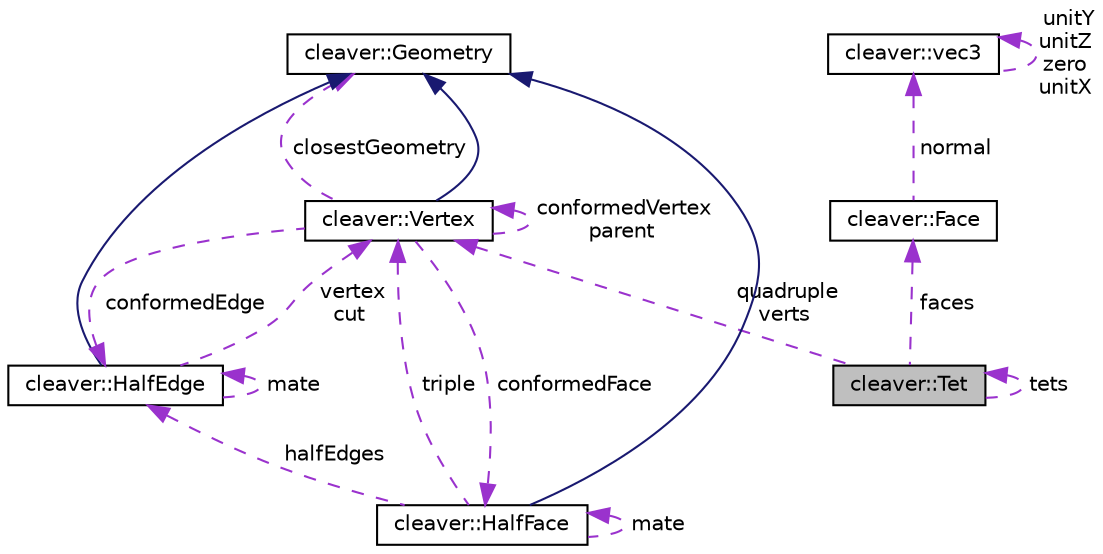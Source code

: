 digraph "cleaver::Tet"
{
  edge [fontname="Helvetica",fontsize="10",labelfontname="Helvetica",labelfontsize="10"];
  node [fontname="Helvetica",fontsize="10",shape=record];
  Node1 [label="cleaver::Tet",height=0.2,width=0.4,color="black", fillcolor="grey75", style="filled", fontcolor="black"];
  Node2 -> Node1 [dir="back",color="darkorchid3",fontsize="10",style="dashed",label=" quadruple\nverts" ,fontname="Helvetica"];
  Node2 [label="cleaver::Vertex",height=0.2,width=0.4,color="black", fillcolor="white", style="filled",URL="$classcleaver_1_1_vertex.html"];
  Node3 -> Node2 [dir="back",color="midnightblue",fontsize="10",style="solid",fontname="Helvetica"];
  Node3 [label="cleaver::Geometry",height=0.2,width=0.4,color="black", fillcolor="white", style="filled",URL="$classcleaver_1_1_geometry.html"];
  Node2 -> Node2 [dir="back",color="darkorchid3",fontsize="10",style="dashed",label=" conformedVertex\nparent" ,fontname="Helvetica"];
  Node3 -> Node2 [dir="back",color="darkorchid3",fontsize="10",style="dashed",label=" closestGeometry" ,fontname="Helvetica"];
  Node4 -> Node2 [dir="back",color="darkorchid3",fontsize="10",style="dashed",label=" conformedEdge" ,fontname="Helvetica"];
  Node4 [label="cleaver::HalfEdge",height=0.2,width=0.4,color="black", fillcolor="white", style="filled",URL="$classcleaver_1_1_half_edge.html"];
  Node3 -> Node4 [dir="back",color="midnightblue",fontsize="10",style="solid",fontname="Helvetica"];
  Node2 -> Node4 [dir="back",color="darkorchid3",fontsize="10",style="dashed",label=" vertex\ncut" ,fontname="Helvetica"];
  Node4 -> Node4 [dir="back",color="darkorchid3",fontsize="10",style="dashed",label=" mate" ,fontname="Helvetica"];
  Node5 -> Node2 [dir="back",color="darkorchid3",fontsize="10",style="dashed",label=" conformedFace" ,fontname="Helvetica"];
  Node5 [label="cleaver::HalfFace",height=0.2,width=0.4,color="black", fillcolor="white", style="filled",URL="$classcleaver_1_1_half_face.html"];
  Node3 -> Node5 [dir="back",color="midnightblue",fontsize="10",style="solid",fontname="Helvetica"];
  Node2 -> Node5 [dir="back",color="darkorchid3",fontsize="10",style="dashed",label=" triple" ,fontname="Helvetica"];
  Node4 -> Node5 [dir="back",color="darkorchid3",fontsize="10",style="dashed",label=" halfEdges" ,fontname="Helvetica"];
  Node5 -> Node5 [dir="back",color="darkorchid3",fontsize="10",style="dashed",label=" mate" ,fontname="Helvetica"];
  Node1 -> Node1 [dir="back",color="darkorchid3",fontsize="10",style="dashed",label=" tets" ,fontname="Helvetica"];
  Node6 -> Node1 [dir="back",color="darkorchid3",fontsize="10",style="dashed",label=" faces" ,fontname="Helvetica"];
  Node6 [label="cleaver::Face",height=0.2,width=0.4,color="black", fillcolor="white", style="filled",URL="$classcleaver_1_1_face.html"];
  Node7 -> Node6 [dir="back",color="darkorchid3",fontsize="10",style="dashed",label=" normal" ,fontname="Helvetica"];
  Node7 [label="cleaver::vec3",height=0.2,width=0.4,color="black", fillcolor="white", style="filled",URL="$classcleaver_1_1vec3.html"];
  Node7 -> Node7 [dir="back",color="darkorchid3",fontsize="10",style="dashed",label=" unitY\nunitZ\nzero\nunitX" ,fontname="Helvetica"];
}
